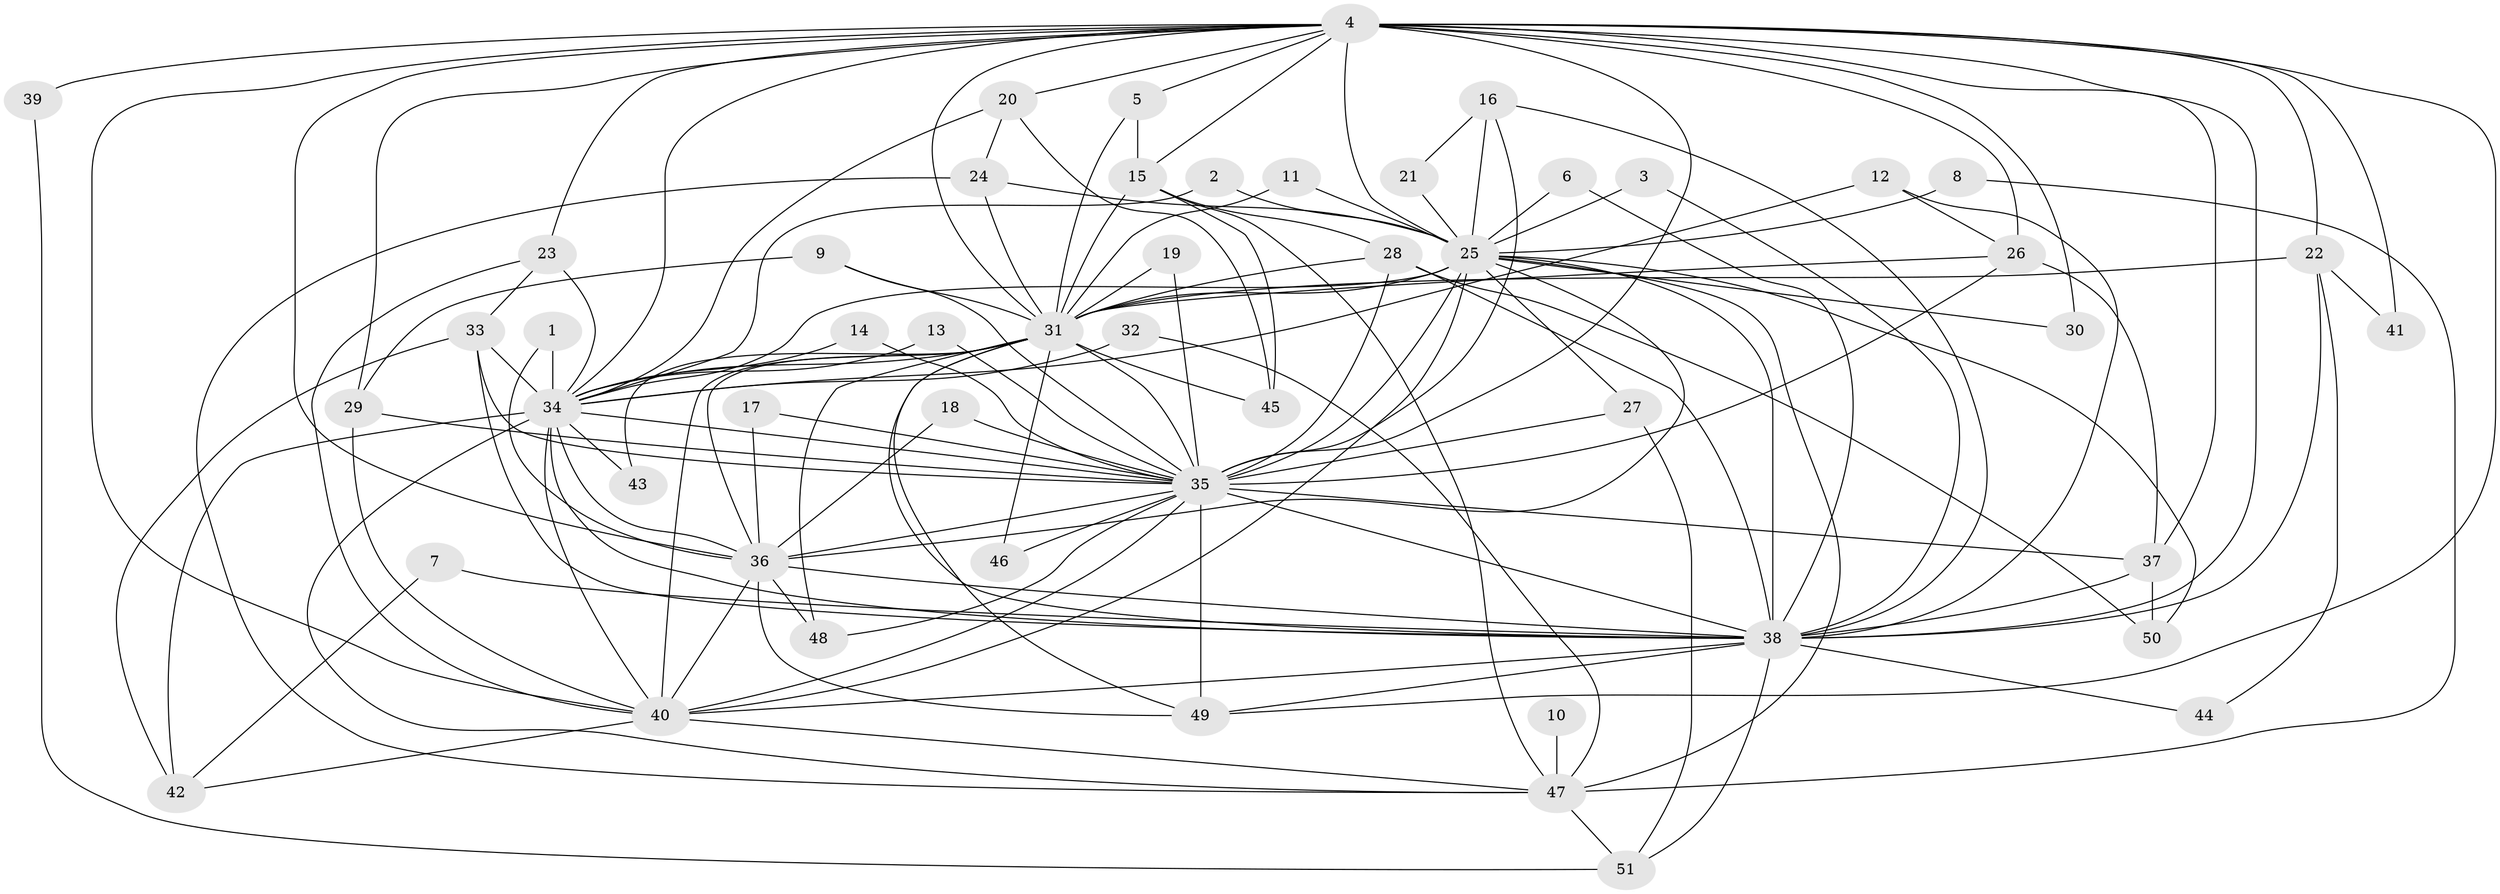 // original degree distribution, {14: 0.00980392156862745, 20: 0.00980392156862745, 25: 0.00980392156862745, 18: 0.00980392156862745, 29: 0.00980392156862745, 16: 0.00980392156862745, 23: 0.0196078431372549, 13: 0.00980392156862745, 17: 0.00980392156862745, 5: 0.058823529411764705, 3: 0.22549019607843138, 2: 0.49019607843137253, 4: 0.10784313725490197, 10: 0.00980392156862745, 7: 0.00980392156862745}
// Generated by graph-tools (version 1.1) at 2025/25/03/09/25 03:25:41]
// undirected, 51 vertices, 139 edges
graph export_dot {
graph [start="1"]
  node [color=gray90,style=filled];
  1;
  2;
  3;
  4;
  5;
  6;
  7;
  8;
  9;
  10;
  11;
  12;
  13;
  14;
  15;
  16;
  17;
  18;
  19;
  20;
  21;
  22;
  23;
  24;
  25;
  26;
  27;
  28;
  29;
  30;
  31;
  32;
  33;
  34;
  35;
  36;
  37;
  38;
  39;
  40;
  41;
  42;
  43;
  44;
  45;
  46;
  47;
  48;
  49;
  50;
  51;
  1 -- 34 [weight=1.0];
  1 -- 36 [weight=1.0];
  2 -- 25 [weight=1.0];
  2 -- 34 [weight=1.0];
  3 -- 25 [weight=1.0];
  3 -- 38 [weight=1.0];
  4 -- 5 [weight=1.0];
  4 -- 15 [weight=1.0];
  4 -- 20 [weight=1.0];
  4 -- 22 [weight=1.0];
  4 -- 23 [weight=1.0];
  4 -- 25 [weight=5.0];
  4 -- 26 [weight=1.0];
  4 -- 29 [weight=1.0];
  4 -- 30 [weight=1.0];
  4 -- 31 [weight=2.0];
  4 -- 34 [weight=2.0];
  4 -- 35 [weight=4.0];
  4 -- 36 [weight=2.0];
  4 -- 37 [weight=1.0];
  4 -- 38 [weight=2.0];
  4 -- 39 [weight=3.0];
  4 -- 40 [weight=2.0];
  4 -- 41 [weight=1.0];
  4 -- 49 [weight=1.0];
  5 -- 15 [weight=1.0];
  5 -- 31 [weight=1.0];
  6 -- 25 [weight=1.0];
  6 -- 38 [weight=1.0];
  7 -- 38 [weight=1.0];
  7 -- 42 [weight=1.0];
  8 -- 25 [weight=1.0];
  8 -- 47 [weight=1.0];
  9 -- 29 [weight=1.0];
  9 -- 31 [weight=1.0];
  9 -- 35 [weight=1.0];
  10 -- 47 [weight=1.0];
  11 -- 25 [weight=1.0];
  11 -- 31 [weight=1.0];
  12 -- 26 [weight=1.0];
  12 -- 34 [weight=1.0];
  12 -- 38 [weight=1.0];
  13 -- 34 [weight=1.0];
  13 -- 35 [weight=1.0];
  14 -- 34 [weight=1.0];
  14 -- 35 [weight=1.0];
  15 -- 28 [weight=1.0];
  15 -- 31 [weight=1.0];
  15 -- 45 [weight=1.0];
  15 -- 47 [weight=1.0];
  16 -- 21 [weight=1.0];
  16 -- 25 [weight=1.0];
  16 -- 35 [weight=1.0];
  16 -- 38 [weight=1.0];
  17 -- 35 [weight=1.0];
  17 -- 36 [weight=1.0];
  18 -- 35 [weight=1.0];
  18 -- 36 [weight=1.0];
  19 -- 31 [weight=1.0];
  19 -- 35 [weight=2.0];
  20 -- 24 [weight=1.0];
  20 -- 34 [weight=1.0];
  20 -- 45 [weight=1.0];
  21 -- 25 [weight=1.0];
  22 -- 31 [weight=1.0];
  22 -- 38 [weight=1.0];
  22 -- 41 [weight=1.0];
  22 -- 44 [weight=1.0];
  23 -- 33 [weight=1.0];
  23 -- 34 [weight=1.0];
  23 -- 40 [weight=1.0];
  24 -- 25 [weight=1.0];
  24 -- 31 [weight=3.0];
  24 -- 47 [weight=1.0];
  25 -- 27 [weight=1.0];
  25 -- 30 [weight=1.0];
  25 -- 31 [weight=2.0];
  25 -- 34 [weight=2.0];
  25 -- 35 [weight=3.0];
  25 -- 36 [weight=3.0];
  25 -- 38 [weight=5.0];
  25 -- 40 [weight=2.0];
  25 -- 47 [weight=1.0];
  25 -- 50 [weight=1.0];
  26 -- 31 [weight=1.0];
  26 -- 35 [weight=1.0];
  26 -- 37 [weight=1.0];
  27 -- 35 [weight=1.0];
  27 -- 51 [weight=1.0];
  28 -- 31 [weight=1.0];
  28 -- 35 [weight=1.0];
  28 -- 38 [weight=1.0];
  28 -- 50 [weight=1.0];
  29 -- 35 [weight=1.0];
  29 -- 40 [weight=1.0];
  31 -- 34 [weight=3.0];
  31 -- 35 [weight=1.0];
  31 -- 36 [weight=1.0];
  31 -- 38 [weight=1.0];
  31 -- 40 [weight=1.0];
  31 -- 43 [weight=1.0];
  31 -- 45 [weight=1.0];
  31 -- 46 [weight=1.0];
  31 -- 48 [weight=1.0];
  31 -- 49 [weight=1.0];
  32 -- 34 [weight=1.0];
  32 -- 47 [weight=1.0];
  33 -- 34 [weight=3.0];
  33 -- 35 [weight=1.0];
  33 -- 38 [weight=1.0];
  33 -- 42 [weight=1.0];
  34 -- 35 [weight=3.0];
  34 -- 36 [weight=2.0];
  34 -- 38 [weight=1.0];
  34 -- 40 [weight=1.0];
  34 -- 42 [weight=1.0];
  34 -- 43 [weight=1.0];
  34 -- 47 [weight=1.0];
  35 -- 36 [weight=1.0];
  35 -- 37 [weight=1.0];
  35 -- 38 [weight=1.0];
  35 -- 40 [weight=1.0];
  35 -- 46 [weight=1.0];
  35 -- 48 [weight=1.0];
  35 -- 49 [weight=1.0];
  36 -- 38 [weight=1.0];
  36 -- 40 [weight=1.0];
  36 -- 48 [weight=1.0];
  36 -- 49 [weight=1.0];
  37 -- 38 [weight=1.0];
  37 -- 50 [weight=1.0];
  38 -- 40 [weight=1.0];
  38 -- 44 [weight=1.0];
  38 -- 49 [weight=1.0];
  38 -- 51 [weight=1.0];
  39 -- 51 [weight=1.0];
  40 -- 42 [weight=1.0];
  40 -- 47 [weight=1.0];
  47 -- 51 [weight=1.0];
}
